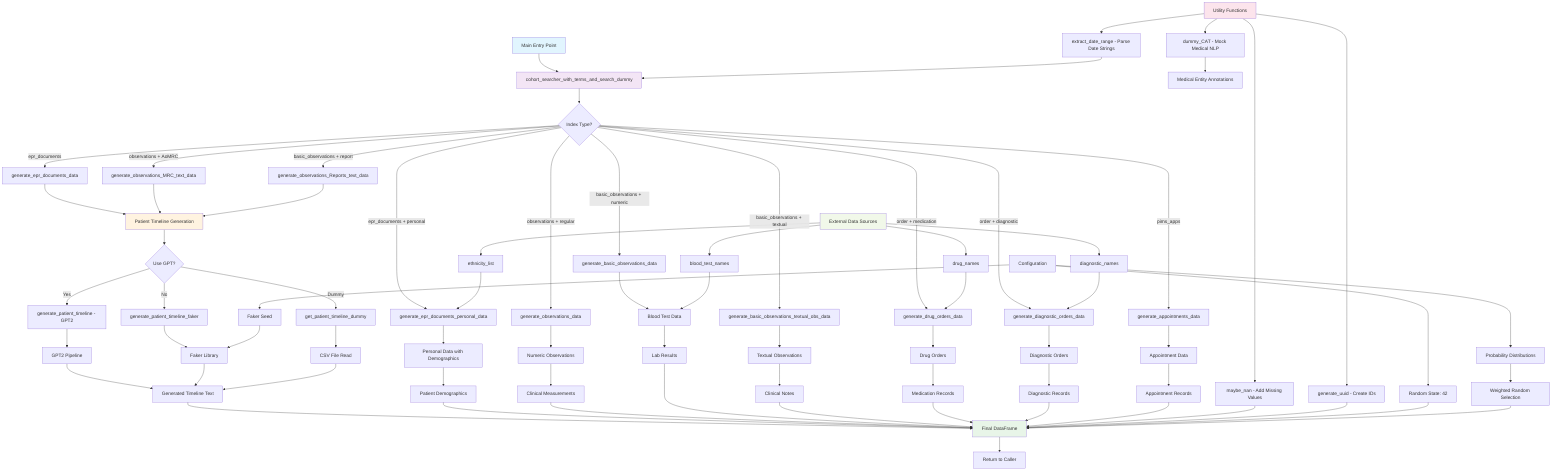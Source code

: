 graph TD
    A[Main Entry Point] --> B[cohort_searcher_with_terms_and_search_dummy]
    B --> C{Index Type?}
    
    C -->|epr_documents| D[generate_epr_documents_data]
    C -->|epr_documents + personal| E[generate_epr_documents_personal_data]
    C -->|observations + AoMRC| F[generate_observations_MRC_text_data]
    C -->|observations + regular| G[generate_observations_data]
    C -->|basic_observations + report| H[generate_observations_Reports_text_data]
    C -->|basic_observations + numeric| I[generate_basic_observations_data]
    C -->|basic_observations + textual| J[generate_basic_observations_textual_obs_data]
    C -->|order + medication| K[generate_drug_orders_data]
    C -->|order + diagnostic| L[generate_diagnostic_orders_data]
    C -->|pims_apps| M[generate_appointments_data]
    
    D --> N[Patient Timeline Generation]
    E --> O[Personal Data with Demographics]
    F --> N
    H --> N
    
    N --> P{Use GPT?}
    P -->|Yes| Q[generate_patient_timeline - GPT2]
    P -->|No| R[generate_patient_timeline_faker]
    P -->|Dummy| S[get_patient_timeline_dummy]
    
    Q --> T[GPT2 Pipeline]
    R --> U[Faker Library]
    S --> V[CSV File Read]
    
    T --> W[Generated Timeline Text]
    U --> W
    V --> W
    
    G --> X[Numeric Observations]
    I --> Y[Blood Test Data]
    J --> Z[Textual Observations]
    K --> AA[Drug Orders]
    L --> BB[Diagnostic Orders]
    M --> CC[Appointment Data]
    
    O --> DD[Patient Demographics]
    X --> EE[Clinical Measurements]
    Y --> FF[Lab Results]
    Z --> GG[Clinical Notes]
    AA --> HH[Medication Records]
    BB --> II[Diagnostic Records]
    CC --> JJ[Appointment Records]
    
    W --> KK[Final DataFrame]
    DD --> KK
    EE --> KK
    FF --> KK
    GG --> KK
    HH --> KK
    II --> KK
    JJ --> KK
    
    KK --> LL[Return to Caller]
    
    MM[Utility Functions] --> NN[maybe_nan - Add Missing Values]
    MM --> OO[extract_date_range - Parse Date Strings]
    MM --> PP[generate_uuid - Create IDs]
    MM --> QQ[dummy_CAT - Mock Medical NLP]
    
    NN --> KK
    OO --> B
    PP --> KK
    QQ --> RR[Medical Entity Annotations]
    
    SS[External Data Sources] --> TT[blood_test_names]
    SS --> UU[diagnostic_names]
    SS --> VV[drug_names]
    SS --> WW[ethnicity_list]
    
    TT --> Y
    UU --> L
    VV --> K
    WW --> E
    
    XX[Configuration] --> YY[Random State: 42]
    XX --> ZZ[Faker Seed]
    XX --> AAA[Probability Distributions]
    
    YY --> KK
    ZZ --> U
    AAA --> BBB[Weighted Random Selection]
    BBB --> KK
    
    style A fill:#e1f5fe
    style B fill:#f3e5f5
    style KK fill:#e8f5e8
    style N fill:#fff3e0
    style MM fill:#fce4ec
    style SS fill:#f1f8e9
